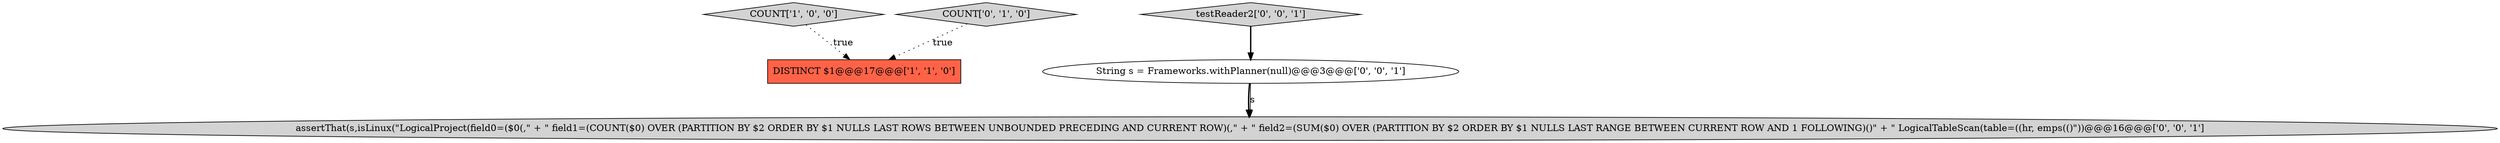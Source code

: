 digraph {
0 [style = filled, label = "DISTINCT $1@@@17@@@['1', '1', '0']", fillcolor = tomato, shape = box image = "AAA0AAABBB1BBB"];
5 [style = filled, label = "assertThat(s,isLinux(\"LogicalProject(field0=($0(,\" + \" field1=(COUNT($0) OVER (PARTITION BY $2 ORDER BY $1 NULLS LAST ROWS BETWEEN UNBOUNDED PRECEDING AND CURRENT ROW)(,\" + \" field2=(SUM($0) OVER (PARTITION BY $2 ORDER BY $1 NULLS LAST RANGE BETWEEN CURRENT ROW AND 1 FOLLOWING)()\" + \" LogicalTableScan(table=((hr, emps(()\"))@@@16@@@['0', '0', '1']", fillcolor = lightgray, shape = ellipse image = "AAA0AAABBB3BBB"];
1 [style = filled, label = "COUNT['1', '0', '0']", fillcolor = lightgray, shape = diamond image = "AAA0AAABBB1BBB"];
2 [style = filled, label = "COUNT['0', '1', '0']", fillcolor = lightgray, shape = diamond image = "AAA0AAABBB2BBB"];
4 [style = filled, label = "String s = Frameworks.withPlanner(null)@@@3@@@['0', '0', '1']", fillcolor = white, shape = ellipse image = "AAA0AAABBB3BBB"];
3 [style = filled, label = "testReader2['0', '0', '1']", fillcolor = lightgray, shape = diamond image = "AAA0AAABBB3BBB"];
4->5 [style = bold, label=""];
2->0 [style = dotted, label="true"];
4->5 [style = solid, label="s"];
3->4 [style = bold, label=""];
1->0 [style = dotted, label="true"];
}
